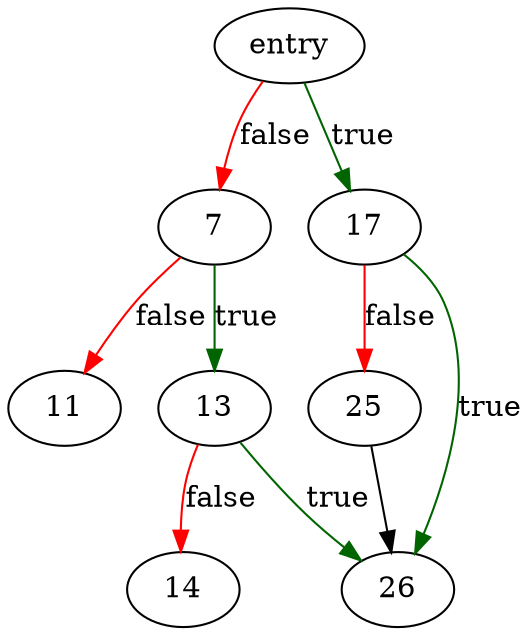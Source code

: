 digraph "display_window_size" {
	// Node definitions.
	2 [label=entry];
	7;
	11;
	13;
	14;
	17;
	25;
	26;

	// Edge definitions.
	2 -> 7 [
		color=red
		label=false
	];
	2 -> 17 [
		color=darkgreen
		label=true
	];
	7 -> 11 [
		color=red
		label=false
	];
	7 -> 13 [
		color=darkgreen
		label=true
	];
	13 -> 14 [
		color=red
		label=false
	];
	13 -> 26 [
		color=darkgreen
		label=true
	];
	17 -> 25 [
		color=red
		label=false
	];
	17 -> 26 [
		color=darkgreen
		label=true
	];
	25 -> 26;
}